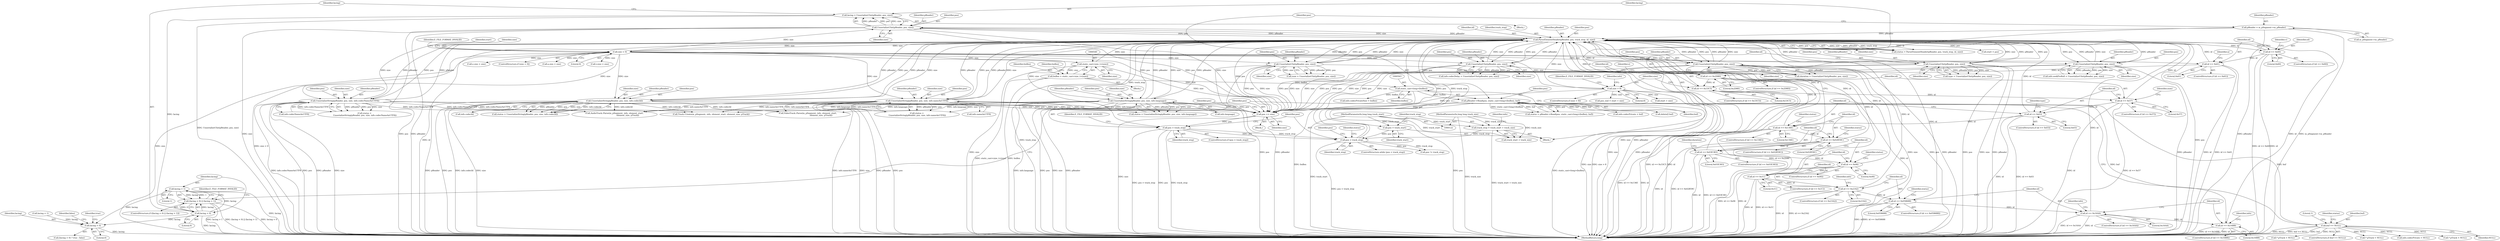 digraph "0_Android_cc274e2abe8b2a6698a5c47d8aa4bb45f1f9538d_57@API" {
"1000512" [label="(Call,lacing > 1)"];
"1000509" [label="(Call,lacing < 0)"];
"1000501" [label="(Call,lacing = UnserializeUInt(pReader, pos, size))"];
"1000503" [label="(Call,UnserializeUInt(pReader, pos, size))"];
"1000223" [label="(Call,ParseElementHeader(pReader, pos, track_stop, id, size))"];
"1000613" [label="(Call,UnserializeUInt(pReader, pos, size))"];
"1000236" [label="(Call,size < 0)"];
"1000458" [label="(Call,UnserializeUInt(pReader, pos, size))"];
"1000388" [label="(Call,UnserializeUInt(pReader, pos, size))"];
"1000627" [label="(Call,UnserializeUInt(pReader, pos, size))"];
"1000134" [label="(Call,pReader = m_pSegment->m_pReader)"];
"1000592" [label="(Call,UnserializeString(pReader, pos, size, info.codecNameAsUTF8))"];
"1000484" [label="(Call,UnserializeString(pReader, pos, size, info.codecId))"];
"1000418" [label="(Call,UnserializeString(pReader, pos, size, info.nameAsUTF8))"];
"1000438" [label="(Call,UnserializeString(pReader, pos, size, info.language))"];
"1000358" [label="(Call,UnserializeUInt(pReader, pos, size))"];
"1000214" [label="(Call,pos < track_stop)"];
"1000140" [label="(Call,pos = track_start)"];
"1000123" [label="(MethodParameterIn,long long track_start)"];
"1000635" [label="(Call,pos > track_stop)"];
"1000631" [label="(Call,pos += size)"];
"1000539" [label="(Call,static_cast<size_t>(size))"];
"1000299" [label="(Call,size > 8)"];
"1000560" [label="(Call,pReader->Read(pos, static_cast<long>(buflen), buf))"];
"1000562" [label="(Call,static_cast<long>(buflen))"];
"1000537" [label="(Call,buflen = static_cast<size_t>(size))"];
"1000551" [label="(Call,buf == NULL)"];
"1000144" [label="(Call,track_stop = track_start + track_size)"];
"1000124" [label="(MethodParameterIn,long long track_size)"];
"1000519" [label="(Call,id == 0x23A2)"];
"1000497" [label="(Call,id == 0x1C)"];
"1000477" [label="(Call,id == 0x06)"];
"1000451" [label="(Call,id == 0x03E383)"];
"1000431" [label="(Call,id == 0x02B59C)"];
"1000411" [label="(Call,id == 0x136E)"];
"1000381" [label="(Call,id == 0x03)"];
"1000351" [label="(Call,id == 0x57)"];
"1000294" [label="(Call,id == 0x33C5)"];
"1000278" [label="(Call,id == 0x2D80)"];
"1000262" [label="(Call,id == 0x61)"];
"1000246" [label="(Call,id == 0x60)"];
"1000585" [label="(Call,id == 0x058688)"];
"1000605" [label="(Call,id == 0x16AA)"];
"1000619" [label="(Call,id == 0x16BB)"];
"1000508" [label="(Call,(lacing < 0) || (lacing > 1))"];
"1000674" [label="(Call,lacing > 0)"];
"1000678" [label="(Identifier,false)"];
"1000135" [label="(Identifier,pReader)"];
"1000611" [label="(Identifier,info)"];
"1000263" [label="(Identifier,id)"];
"1000501" [label="(Call,lacing = UnserializeUInt(pReader, pos, size))"];
"1000357" [label="(Identifier,num)"];
"1000461" [label="(Identifier,size)"];
"1000422" [label="(Call,info.nameAsUTF8)"];
"1000478" [label="(Identifier,id)"];
"1000245" [label="(ControlStructure,if (id == 0x60))"];
"1000673" [label="(Call,(lacing > 0) ? true : false)"];
"1000604" [label="(ControlStructure,if (id == 0x16AA))"];
"1000538" [label="(Identifier,buflen)"];
"1000484" [label="(Call,UnserializeString(pReader, pos, size, info.codecId))"];
"1000482" [label="(Call,status = UnserializeString(pReader, pos, size, info.codecId))"];
"1000303" [label="(Identifier,E_FILE_FORMAT_INVALID)"];
"1000213" [label="(ControlStructure,while (pos < track_stop))"];
"1000639" [label="(Identifier,E_FILE_FORMAT_INVALID)"];
"1000498" [label="(Identifier,id)"];
"1000360" [label="(Identifier,pos)"];
"1000280" [label="(Literal,0x2D80)"];
"1000618" [label="(ControlStructure,if (id == 0x16BB))"];
"1000772" [label="(Call,* pTrack = NULL)"];
"1000584" [label="(ControlStructure,if (id == 0x058688))"];
"1000437" [label="(Identifier,status)"];
"1000605" [label="(Call,id == 0x16AA)"];
"1000514" [label="(Literal,1)"];
"1000625" [label="(Identifier,info)"];
"1000550" [label="(ControlStructure,if (buf == NULL))"];
"1000439" [label="(Identifier,pReader)"];
"1000134" [label="(Call,pReader = m_pSegment->m_pReader)"];
"1000391" [label="(Identifier,size)"];
"1000854" [label="(Call,* pTrack = NULL)"];
"1000504" [label="(Identifier,pReader)"];
"1000390" [label="(Identifier,pos)"];
"1000440" [label="(Identifier,pos)"];
"1000419" [label="(Identifier,pReader)"];
"1000410" [label="(ControlStructure,if (id == 0x136E))"];
"1000278" [label="(Call,id == 0x2D80)"];
"1000614" [label="(Identifier,pReader)"];
"1000677" [label="(Identifier,true)"];
"1000222" [label="(Identifier,status)"];
"1000537" [label="(Call,buflen = static_cast<size_t>(size))"];
"1000587" [label="(Literal,0x058688)"];
"1000487" [label="(Identifier,size)"];
"1000485" [label="(Identifier,pReader)"];
"1000860" [label="(Call,Track::Create(m_pSegment, info, element_start, element_size, pTrack))"];
"1000512" [label="(Call,lacing > 1)"];
"1000438" [label="(Call,UnserializeString(pReader, pos, size, info.language))"];
"1000508" [label="(Call,(lacing < 0) || (lacing > 1))"];
"1000356" [label="(Call,num = UnserializeUInt(pReader, pos, size))"];
"1000479" [label="(Literal,0x06)"];
"1000436" [label="(Call,status = UnserializeString(pReader, pos, size, info.language))"];
"1000380" [label="(ControlStructure,if (id == 0x03))"];
"1000591" [label="(Identifier,status)"];
"1000228" [label="(Identifier,size)"];
"1000594" [label="(Identifier,pos)"];
"1000306" [label="(Identifier,info)"];
"1000361" [label="(Identifier,size)"];
"1000123" [label="(MethodParameterIn,long long track_start)"];
"1000293" [label="(ControlStructure,if (id == 0x33C5))"];
"1000522" [label="(Block,)"];
"1000676" [label="(Literal,0)"];
"1000613" [label="(Call,UnserializeUInt(pReader, pos, size))"];
"1000674" [label="(Call,lacing > 0)"];
"1000497" [label="(Call,id == 0x1C)"];
"1000595" [label="(Identifier,size)"];
"1000300" [label="(Identifier,size)"];
"1000627" [label="(Call,UnserializeUInt(pReader, pos, size))"];
"1000518" [label="(ControlStructure,if (id == 0x23A2))"];
"1000382" [label="(Identifier,id)"];
"1000430" [label="(ControlStructure,if (id == 0x02B59C))"];
"1000559" [label="(Identifier,status)"];
"1000261" [label="(ControlStructure,if (id == 0x61))"];
"1000243" [label="(Identifier,start)"];
"1000142" [label="(Identifier,track_start)"];
"1000294" [label="(Call,id == 0x33C5)"];
"1000621" [label="(Literal,0x16BB)"];
"1000636" [label="(Identifier,pos)"];
"1000277" [label="(ControlStructure,if (id == 0x2D80))"];
"1000620" [label="(Identifier,id)"];
"1000635" [label="(Call,pos > track_stop)"];
"1000499" [label="(Literal,0x1C)"];
"1000236" [label="(Call,size < 0)"];
"1000541" [label="(Identifier,size)"];
"1000140" [label="(Call,pos = track_start)"];
"1000418" [label="(Call,UnserializeString(pReader, pos, size, info.nameAsUTF8))"];
"1000456" [label="(Call,duration = UnserializeUInt(pReader, pos, size))"];
"1000299" [label="(Call,size > 8)"];
"1000714" [label="(Call,VideoTrack::Parse(m_pSegment, info, element_start,\n                                          element_size, pTrack))"];
"1000569" [label="(Call,delete[] buf)"];
"1000412" [label="(Identifier,id)"];
"1000417" [label="(Identifier,status)"];
"1000510" [label="(Identifier,lacing)"];
"1000503" [label="(Call,UnserializeUInt(pReader, pos, size))"];
"1000432" [label="(Identifier,id)"];
"1000350" [label="(ControlStructure,if (id == 0x57))"];
"1000411" [label="(Call,id == 0x136E)"];
"1000381" [label="(Call,id == 0x03)"];
"1000359" [label="(Identifier,pReader)"];
"1000141" [label="(Identifier,pos)"];
"1000284" [label="(Identifier,e)"];
"1000287" [label="(Call,e.size = size)"];
"1000452" [label="(Identifier,id)"];
"1000526" [label="(Call,info.codecPrivate = NULL)"];
"1000488" [label="(Call,info.codecId)"];
"1000551" [label="(Call,buf == NULL)"];
"1000221" [label="(Call,status = ParseElementHeader(pReader, pos, track_stop, id, size))"];
"1000596" [label="(Call,info.codecNameAsUTF8)"];
"1000235" [label="(ControlStructure,if (size < 0))"];
"1000237" [label="(Identifier,size)"];
"1000421" [label="(Identifier,size)"];
"1000298" [label="(ControlStructure,if (size > 8))"];
"1000483" [label="(Identifier,status)"];
"1000387" [label="(Identifier,type)"];
"1000451" [label="(Call,id == 0x03E383)"];
"1000634" [label="(ControlStructure,if (pos > track_stop))"];
"1000240" [label="(Identifier,E_FILE_FORMAT_INVALID)"];
"1000630" [label="(Identifier,size)"];
"1000217" [label="(Block,)"];
"1000224" [label="(Identifier,pReader)"];
"1000268" [label="(Identifier,a)"];
"1000507" [label="(ControlStructure,if ((lacing < 0) || (lacing > 1)))"];
"1000520" [label="(Identifier,id)"];
"1000457" [label="(Identifier,duration)"];
"1000128" [label="(Block,)"];
"1000295" [label="(Identifier,id)"];
"1000352" [label="(Identifier,id)"];
"1000615" [label="(Identifier,pos)"];
"1000225" [label="(Identifier,pos)"];
"1000215" [label="(Identifier,pos)"];
"1000413" [label="(Literal,0x136E)"];
"1000609" [label="(Call,info.codecDelay = UnserializeUInt(pReader, pos, size))"];
"1000606" [label="(Identifier,id)"];
"1000619" [label="(Call,id == 0x16BB)"];
"1000708" [label="(Call,* pTrack = NULL)"];
"1000279" [label="(Identifier,id)"];
"1000496" [label="(ControlStructure,if (id == 0x1C))"];
"1000641" [label="(Call,pos != track_stop)"];
"1000628" [label="(Identifier,pReader)"];
"1000642" [label="(Identifier,pos)"];
"1000565" [label="(Identifier,buf)"];
"1000558" [label="(Call,status = pReader->Read(pos, static_cast<long>(buflen), buf))"];
"1000136" [label="(Call,m_pSegment->m_pReader)"];
"1000247" [label="(Identifier,id)"];
"1000296" [label="(Literal,0x33C5)"];
"1000450" [label="(ControlStructure,if (id == 0x03E383))"];
"1000458" [label="(Call,UnserializeUInt(pReader, pos, size))"];
"1000358" [label="(Call,UnserializeUInt(pReader, pos, size))"];
"1000553" [label="(Identifier,NULL)"];
"1000314" [label="(Call,pos_end = start + size)"];
"1000264" [label="(Literal,0x61)"];
"1000585" [label="(Call,id == 0x058688)"];
"1000564" [label="(Identifier,buflen)"];
"1000519" [label="(Call,id == 0x23A2)"];
"1000477" [label="(Call,id == 0x06)"];
"1000778" [label="(Call,AudioTrack::Parse(m_pSegment, info, element_start,\n                                          element_size, pTrack))"];
"1000633" [label="(Identifier,size)"];
"1000560" [label="(Call,pReader->Read(pos, static_cast<long>(buflen), buf))"];
"1000453" [label="(Literal,0x03E383)"];
"1000223" [label="(Call,ParseElementHeader(pReader, pos, track_stop, id, size))"];
"1000431" [label="(Call,id == 0x02B59C)"];
"1000586" [label="(Identifier,id)"];
"1000513" [label="(Identifier,lacing)"];
"1000509" [label="(Call,lacing < 0)"];
"1000144" [label="(Call,track_stop = track_start + track_size)"];
"1000351" [label="(Call,id == 0x57)"];
"1000460" [label="(Identifier,pos)"];
"1000578" [label="(Call,info.codecPrivateSize = buflen)"];
"1000524" [label="(Identifier,info)"];
"1000388" [label="(Call,UnserializeUInt(pReader, pos, size))"];
"1000592" [label="(Call,UnserializeString(pReader, pos, size, info.codecNameAsUTF8))"];
"1000124" [label="(MethodParameterIn,long long track_size)"];
"1000476" [label="(ControlStructure,if (id == 0x06))"];
"1000248" [label="(Literal,0x60)"];
"1000877" [label="(MethodReturn,long)"];
"1000246" [label="(Call,id == 0x60)"];
"1000486" [label="(Identifier,pos)"];
"1000543" [label="(Identifier,buflen)"];
"1000459" [label="(Identifier,pReader)"];
"1000539" [label="(Call,static_cast<size_t>(size))"];
"1000146" [label="(Call,track_start + track_size)"];
"1000623" [label="(Call,info.seekPreRoll = UnserializeUInt(pReader, pos, size))"];
"1000607" [label="(Literal,0x16AA)"];
"1000386" [label="(Call,type = UnserializeUInt(pReader, pos, size))"];
"1000590" [label="(Call,status =\n UnserializeString(pReader, pos, size, info.codecNameAsUTF8))"];
"1000433" [label="(Literal,0x02B59C)"];
"1000562" [label="(Call,static_cast<long>(buflen))"];
"1000271" [label="(Call,a.size = size)"];
"1000416" [label="(Call,status =\n UnserializeString(pReader, pos, size, info.nameAsUTF8))"];
"1000552" [label="(Identifier,buf)"];
"1000500" [label="(Block,)"];
"1000214" [label="(Call,pos < track_stop)"];
"1000616" [label="(Identifier,size)"];
"1000506" [label="(Identifier,size)"];
"1000216" [label="(Identifier,track_stop)"];
"1000675" [label="(Identifier,lacing)"];
"1000516" [label="(Identifier,E_FILE_FORMAT_INVALID)"];
"1000242" [label="(Call,start = pos)"];
"1000556" [label="(Literal,1)"];
"1000383" [label="(Literal,0x03)"];
"1000511" [label="(Literal,0)"];
"1000502" [label="(Identifier,lacing)"];
"1000262" [label="(Call,id == 0x61)"];
"1000210" [label="(Call,lacing = 1)"];
"1000389" [label="(Identifier,pReader)"];
"1000593" [label="(Identifier,pReader)"];
"1000632" [label="(Identifier,pos)"];
"1000631" [label="(Call,pos += size)"];
"1000301" [label="(Literal,8)"];
"1000238" [label="(Literal,0)"];
"1000637" [label="(Identifier,track_stop)"];
"1000227" [label="(Identifier,id)"];
"1000573" [label="(Call,info.codecPrivate = buf)"];
"1000442" [label="(Call,info.language)"];
"1000145" [label="(Identifier,track_stop)"];
"1000316" [label="(Call,start + size)"];
"1000561" [label="(Identifier,pos)"];
"1000505" [label="(Identifier,pos)"];
"1000152" [label="(Identifier,info)"];
"1000252" [label="(Identifier,v)"];
"1000353" [label="(Literal,0x57)"];
"1000521" [label="(Literal,0x23A2)"];
"1000226" [label="(Identifier,track_stop)"];
"1000629" [label="(Identifier,pos)"];
"1000420" [label="(Identifier,pos)"];
"1000441" [label="(Identifier,size)"];
"1000255" [label="(Call,v.size = size)"];
"1000512" -> "1000508"  [label="AST: "];
"1000512" -> "1000514"  [label="CFG: "];
"1000513" -> "1000512"  [label="AST: "];
"1000514" -> "1000512"  [label="AST: "];
"1000508" -> "1000512"  [label="CFG: "];
"1000512" -> "1000877"  [label="DDG: lacing"];
"1000512" -> "1000508"  [label="DDG: lacing"];
"1000512" -> "1000508"  [label="DDG: 1"];
"1000509" -> "1000512"  [label="DDG: lacing"];
"1000512" -> "1000674"  [label="DDG: lacing"];
"1000509" -> "1000508"  [label="AST: "];
"1000509" -> "1000511"  [label="CFG: "];
"1000510" -> "1000509"  [label="AST: "];
"1000511" -> "1000509"  [label="AST: "];
"1000513" -> "1000509"  [label="CFG: "];
"1000508" -> "1000509"  [label="CFG: "];
"1000509" -> "1000877"  [label="DDG: lacing"];
"1000509" -> "1000508"  [label="DDG: lacing"];
"1000509" -> "1000508"  [label="DDG: 0"];
"1000501" -> "1000509"  [label="DDG: lacing"];
"1000509" -> "1000674"  [label="DDG: lacing"];
"1000501" -> "1000500"  [label="AST: "];
"1000501" -> "1000503"  [label="CFG: "];
"1000502" -> "1000501"  [label="AST: "];
"1000503" -> "1000501"  [label="AST: "];
"1000510" -> "1000501"  [label="CFG: "];
"1000501" -> "1000877"  [label="DDG: UnserializeUInt(pReader, pos, size)"];
"1000503" -> "1000501"  [label="DDG: pReader"];
"1000503" -> "1000501"  [label="DDG: pos"];
"1000503" -> "1000501"  [label="DDG: size"];
"1000503" -> "1000506"  [label="CFG: "];
"1000504" -> "1000503"  [label="AST: "];
"1000505" -> "1000503"  [label="AST: "];
"1000506" -> "1000503"  [label="AST: "];
"1000503" -> "1000877"  [label="DDG: size"];
"1000503" -> "1000877"  [label="DDG: pos"];
"1000503" -> "1000877"  [label="DDG: pReader"];
"1000503" -> "1000223"  [label="DDG: pReader"];
"1000503" -> "1000223"  [label="DDG: size"];
"1000223" -> "1000503"  [label="DDG: pReader"];
"1000223" -> "1000503"  [label="DDG: pos"];
"1000236" -> "1000503"  [label="DDG: size"];
"1000503" -> "1000631"  [label="DDG: size"];
"1000503" -> "1000631"  [label="DDG: pos"];
"1000223" -> "1000221"  [label="AST: "];
"1000223" -> "1000228"  [label="CFG: "];
"1000224" -> "1000223"  [label="AST: "];
"1000225" -> "1000223"  [label="AST: "];
"1000226" -> "1000223"  [label="AST: "];
"1000227" -> "1000223"  [label="AST: "];
"1000228" -> "1000223"  [label="AST: "];
"1000221" -> "1000223"  [label="CFG: "];
"1000223" -> "1000877"  [label="DDG: pos"];
"1000223" -> "1000877"  [label="DDG: id"];
"1000223" -> "1000877"  [label="DDG: track_stop"];
"1000223" -> "1000877"  [label="DDG: size"];
"1000223" -> "1000877"  [label="DDG: pReader"];
"1000223" -> "1000221"  [label="DDG: size"];
"1000223" -> "1000221"  [label="DDG: pReader"];
"1000223" -> "1000221"  [label="DDG: track_stop"];
"1000223" -> "1000221"  [label="DDG: id"];
"1000223" -> "1000221"  [label="DDG: pos"];
"1000613" -> "1000223"  [label="DDG: pReader"];
"1000613" -> "1000223"  [label="DDG: size"];
"1000458" -> "1000223"  [label="DDG: pReader"];
"1000458" -> "1000223"  [label="DDG: size"];
"1000388" -> "1000223"  [label="DDG: pReader"];
"1000388" -> "1000223"  [label="DDG: size"];
"1000627" -> "1000223"  [label="DDG: pReader"];
"1000627" -> "1000223"  [label="DDG: size"];
"1000134" -> "1000223"  [label="DDG: pReader"];
"1000592" -> "1000223"  [label="DDG: pReader"];
"1000592" -> "1000223"  [label="DDG: size"];
"1000484" -> "1000223"  [label="DDG: pReader"];
"1000484" -> "1000223"  [label="DDG: size"];
"1000418" -> "1000223"  [label="DDG: pReader"];
"1000418" -> "1000223"  [label="DDG: size"];
"1000438" -> "1000223"  [label="DDG: pReader"];
"1000438" -> "1000223"  [label="DDG: size"];
"1000358" -> "1000223"  [label="DDG: pReader"];
"1000358" -> "1000223"  [label="DDG: size"];
"1000214" -> "1000223"  [label="DDG: pos"];
"1000214" -> "1000223"  [label="DDG: track_stop"];
"1000519" -> "1000223"  [label="DDG: id"];
"1000497" -> "1000223"  [label="DDG: id"];
"1000411" -> "1000223"  [label="DDG: id"];
"1000585" -> "1000223"  [label="DDG: id"];
"1000431" -> "1000223"  [label="DDG: id"];
"1000294" -> "1000223"  [label="DDG: id"];
"1000381" -> "1000223"  [label="DDG: id"];
"1000351" -> "1000223"  [label="DDG: id"];
"1000605" -> "1000223"  [label="DDG: id"];
"1000477" -> "1000223"  [label="DDG: id"];
"1000278" -> "1000223"  [label="DDG: id"];
"1000262" -> "1000223"  [label="DDG: id"];
"1000451" -> "1000223"  [label="DDG: id"];
"1000246" -> "1000223"  [label="DDG: id"];
"1000619" -> "1000223"  [label="DDG: id"];
"1000236" -> "1000223"  [label="DDG: size"];
"1000539" -> "1000223"  [label="DDG: size"];
"1000299" -> "1000223"  [label="DDG: size"];
"1000223" -> "1000236"  [label="DDG: size"];
"1000223" -> "1000242"  [label="DDG: pos"];
"1000223" -> "1000246"  [label="DDG: id"];
"1000223" -> "1000358"  [label="DDG: pReader"];
"1000223" -> "1000358"  [label="DDG: pos"];
"1000223" -> "1000388"  [label="DDG: pReader"];
"1000223" -> "1000388"  [label="DDG: pos"];
"1000223" -> "1000418"  [label="DDG: pReader"];
"1000223" -> "1000418"  [label="DDG: pos"];
"1000223" -> "1000438"  [label="DDG: pReader"];
"1000223" -> "1000438"  [label="DDG: pos"];
"1000223" -> "1000458"  [label="DDG: pReader"];
"1000223" -> "1000458"  [label="DDG: pos"];
"1000223" -> "1000484"  [label="DDG: pReader"];
"1000223" -> "1000484"  [label="DDG: pos"];
"1000223" -> "1000560"  [label="DDG: pos"];
"1000223" -> "1000592"  [label="DDG: pReader"];
"1000223" -> "1000592"  [label="DDG: pos"];
"1000223" -> "1000613"  [label="DDG: pReader"];
"1000223" -> "1000613"  [label="DDG: pos"];
"1000223" -> "1000627"  [label="DDG: pReader"];
"1000223" -> "1000627"  [label="DDG: pos"];
"1000223" -> "1000631"  [label="DDG: pos"];
"1000223" -> "1000635"  [label="DDG: track_stop"];
"1000613" -> "1000609"  [label="AST: "];
"1000613" -> "1000616"  [label="CFG: "];
"1000614" -> "1000613"  [label="AST: "];
"1000615" -> "1000613"  [label="AST: "];
"1000616" -> "1000613"  [label="AST: "];
"1000609" -> "1000613"  [label="CFG: "];
"1000613" -> "1000877"  [label="DDG: pReader"];
"1000613" -> "1000609"  [label="DDG: pReader"];
"1000613" -> "1000609"  [label="DDG: pos"];
"1000613" -> "1000609"  [label="DDG: size"];
"1000236" -> "1000613"  [label="DDG: size"];
"1000613" -> "1000631"  [label="DDG: size"];
"1000613" -> "1000631"  [label="DDG: pos"];
"1000236" -> "1000235"  [label="AST: "];
"1000236" -> "1000238"  [label="CFG: "];
"1000237" -> "1000236"  [label="AST: "];
"1000238" -> "1000236"  [label="AST: "];
"1000240" -> "1000236"  [label="CFG: "];
"1000243" -> "1000236"  [label="CFG: "];
"1000236" -> "1000877"  [label="DDG: size"];
"1000236" -> "1000877"  [label="DDG: size < 0"];
"1000236" -> "1000255"  [label="DDG: size"];
"1000236" -> "1000271"  [label="DDG: size"];
"1000236" -> "1000287"  [label="DDG: size"];
"1000236" -> "1000299"  [label="DDG: size"];
"1000236" -> "1000358"  [label="DDG: size"];
"1000236" -> "1000388"  [label="DDG: size"];
"1000236" -> "1000418"  [label="DDG: size"];
"1000236" -> "1000438"  [label="DDG: size"];
"1000236" -> "1000458"  [label="DDG: size"];
"1000236" -> "1000484"  [label="DDG: size"];
"1000236" -> "1000539"  [label="DDG: size"];
"1000236" -> "1000592"  [label="DDG: size"];
"1000236" -> "1000627"  [label="DDG: size"];
"1000236" -> "1000631"  [label="DDG: size"];
"1000458" -> "1000456"  [label="AST: "];
"1000458" -> "1000461"  [label="CFG: "];
"1000459" -> "1000458"  [label="AST: "];
"1000460" -> "1000458"  [label="AST: "];
"1000461" -> "1000458"  [label="AST: "];
"1000456" -> "1000458"  [label="CFG: "];
"1000458" -> "1000877"  [label="DDG: size"];
"1000458" -> "1000877"  [label="DDG: pos"];
"1000458" -> "1000877"  [label="DDG: pReader"];
"1000458" -> "1000456"  [label="DDG: pReader"];
"1000458" -> "1000456"  [label="DDG: pos"];
"1000458" -> "1000456"  [label="DDG: size"];
"1000458" -> "1000631"  [label="DDG: size"];
"1000458" -> "1000631"  [label="DDG: pos"];
"1000388" -> "1000386"  [label="AST: "];
"1000388" -> "1000391"  [label="CFG: "];
"1000389" -> "1000388"  [label="AST: "];
"1000390" -> "1000388"  [label="AST: "];
"1000391" -> "1000388"  [label="AST: "];
"1000386" -> "1000388"  [label="CFG: "];
"1000388" -> "1000877"  [label="DDG: pReader"];
"1000388" -> "1000877"  [label="DDG: pos"];
"1000388" -> "1000877"  [label="DDG: size"];
"1000388" -> "1000386"  [label="DDG: pReader"];
"1000388" -> "1000386"  [label="DDG: pos"];
"1000388" -> "1000386"  [label="DDG: size"];
"1000388" -> "1000631"  [label="DDG: size"];
"1000388" -> "1000631"  [label="DDG: pos"];
"1000627" -> "1000623"  [label="AST: "];
"1000627" -> "1000630"  [label="CFG: "];
"1000628" -> "1000627"  [label="AST: "];
"1000629" -> "1000627"  [label="AST: "];
"1000630" -> "1000627"  [label="AST: "];
"1000623" -> "1000627"  [label="CFG: "];
"1000627" -> "1000877"  [label="DDG: pReader"];
"1000627" -> "1000623"  [label="DDG: pReader"];
"1000627" -> "1000623"  [label="DDG: pos"];
"1000627" -> "1000623"  [label="DDG: size"];
"1000627" -> "1000631"  [label="DDG: size"];
"1000627" -> "1000631"  [label="DDG: pos"];
"1000134" -> "1000128"  [label="AST: "];
"1000134" -> "1000136"  [label="CFG: "];
"1000135" -> "1000134"  [label="AST: "];
"1000136" -> "1000134"  [label="AST: "];
"1000141" -> "1000134"  [label="CFG: "];
"1000134" -> "1000877"  [label="DDG: pReader"];
"1000134" -> "1000877"  [label="DDG: m_pSegment->m_pReader"];
"1000592" -> "1000590"  [label="AST: "];
"1000592" -> "1000596"  [label="CFG: "];
"1000593" -> "1000592"  [label="AST: "];
"1000594" -> "1000592"  [label="AST: "];
"1000595" -> "1000592"  [label="AST: "];
"1000596" -> "1000592"  [label="AST: "];
"1000590" -> "1000592"  [label="CFG: "];
"1000592" -> "1000877"  [label="DDG: size"];
"1000592" -> "1000877"  [label="DDG: info.codecNameAsUTF8"];
"1000592" -> "1000877"  [label="DDG: pos"];
"1000592" -> "1000877"  [label="DDG: pReader"];
"1000592" -> "1000590"  [label="DDG: pReader"];
"1000592" -> "1000590"  [label="DDG: pos"];
"1000592" -> "1000590"  [label="DDG: size"];
"1000592" -> "1000590"  [label="DDG: info.codecNameAsUTF8"];
"1000592" -> "1000631"  [label="DDG: size"];
"1000592" -> "1000631"  [label="DDG: pos"];
"1000592" -> "1000714"  [label="DDG: info.codecNameAsUTF8"];
"1000592" -> "1000778"  [label="DDG: info.codecNameAsUTF8"];
"1000592" -> "1000860"  [label="DDG: info.codecNameAsUTF8"];
"1000484" -> "1000482"  [label="AST: "];
"1000484" -> "1000488"  [label="CFG: "];
"1000485" -> "1000484"  [label="AST: "];
"1000486" -> "1000484"  [label="AST: "];
"1000487" -> "1000484"  [label="AST: "];
"1000488" -> "1000484"  [label="AST: "];
"1000482" -> "1000484"  [label="CFG: "];
"1000484" -> "1000877"  [label="DDG: pos"];
"1000484" -> "1000877"  [label="DDG: info.codecId"];
"1000484" -> "1000877"  [label="DDG: size"];
"1000484" -> "1000877"  [label="DDG: pReader"];
"1000484" -> "1000482"  [label="DDG: pReader"];
"1000484" -> "1000482"  [label="DDG: pos"];
"1000484" -> "1000482"  [label="DDG: size"];
"1000484" -> "1000482"  [label="DDG: info.codecId"];
"1000484" -> "1000631"  [label="DDG: size"];
"1000484" -> "1000631"  [label="DDG: pos"];
"1000484" -> "1000714"  [label="DDG: info.codecId"];
"1000484" -> "1000778"  [label="DDG: info.codecId"];
"1000484" -> "1000860"  [label="DDG: info.codecId"];
"1000418" -> "1000416"  [label="AST: "];
"1000418" -> "1000422"  [label="CFG: "];
"1000419" -> "1000418"  [label="AST: "];
"1000420" -> "1000418"  [label="AST: "];
"1000421" -> "1000418"  [label="AST: "];
"1000422" -> "1000418"  [label="AST: "];
"1000416" -> "1000418"  [label="CFG: "];
"1000418" -> "1000877"  [label="DDG: pos"];
"1000418" -> "1000877"  [label="DDG: info.nameAsUTF8"];
"1000418" -> "1000877"  [label="DDG: size"];
"1000418" -> "1000877"  [label="DDG: pReader"];
"1000418" -> "1000416"  [label="DDG: pReader"];
"1000418" -> "1000416"  [label="DDG: pos"];
"1000418" -> "1000416"  [label="DDG: size"];
"1000418" -> "1000416"  [label="DDG: info.nameAsUTF8"];
"1000418" -> "1000631"  [label="DDG: size"];
"1000418" -> "1000631"  [label="DDG: pos"];
"1000418" -> "1000714"  [label="DDG: info.nameAsUTF8"];
"1000418" -> "1000778"  [label="DDG: info.nameAsUTF8"];
"1000418" -> "1000860"  [label="DDG: info.nameAsUTF8"];
"1000438" -> "1000436"  [label="AST: "];
"1000438" -> "1000442"  [label="CFG: "];
"1000439" -> "1000438"  [label="AST: "];
"1000440" -> "1000438"  [label="AST: "];
"1000441" -> "1000438"  [label="AST: "];
"1000442" -> "1000438"  [label="AST: "];
"1000436" -> "1000438"  [label="CFG: "];
"1000438" -> "1000877"  [label="DDG: info.language"];
"1000438" -> "1000877"  [label="DDG: pos"];
"1000438" -> "1000877"  [label="DDG: size"];
"1000438" -> "1000877"  [label="DDG: pReader"];
"1000438" -> "1000436"  [label="DDG: pReader"];
"1000438" -> "1000436"  [label="DDG: pos"];
"1000438" -> "1000436"  [label="DDG: size"];
"1000438" -> "1000436"  [label="DDG: info.language"];
"1000438" -> "1000631"  [label="DDG: size"];
"1000438" -> "1000631"  [label="DDG: pos"];
"1000438" -> "1000714"  [label="DDG: info.language"];
"1000438" -> "1000778"  [label="DDG: info.language"];
"1000438" -> "1000860"  [label="DDG: info.language"];
"1000358" -> "1000356"  [label="AST: "];
"1000358" -> "1000361"  [label="CFG: "];
"1000359" -> "1000358"  [label="AST: "];
"1000360" -> "1000358"  [label="AST: "];
"1000361" -> "1000358"  [label="AST: "];
"1000356" -> "1000358"  [label="CFG: "];
"1000358" -> "1000877"  [label="DDG: size"];
"1000358" -> "1000877"  [label="DDG: pos"];
"1000358" -> "1000877"  [label="DDG: pReader"];
"1000358" -> "1000356"  [label="DDG: pReader"];
"1000358" -> "1000356"  [label="DDG: pos"];
"1000358" -> "1000356"  [label="DDG: size"];
"1000358" -> "1000631"  [label="DDG: size"];
"1000358" -> "1000631"  [label="DDG: pos"];
"1000214" -> "1000213"  [label="AST: "];
"1000214" -> "1000216"  [label="CFG: "];
"1000215" -> "1000214"  [label="AST: "];
"1000216" -> "1000214"  [label="AST: "];
"1000222" -> "1000214"  [label="CFG: "];
"1000642" -> "1000214"  [label="CFG: "];
"1000214" -> "1000877"  [label="DDG: pos < track_stop"];
"1000140" -> "1000214"  [label="DDG: pos"];
"1000635" -> "1000214"  [label="DDG: pos"];
"1000635" -> "1000214"  [label="DDG: track_stop"];
"1000144" -> "1000214"  [label="DDG: track_stop"];
"1000214" -> "1000641"  [label="DDG: pos"];
"1000214" -> "1000641"  [label="DDG: track_stop"];
"1000140" -> "1000128"  [label="AST: "];
"1000140" -> "1000142"  [label="CFG: "];
"1000141" -> "1000140"  [label="AST: "];
"1000142" -> "1000140"  [label="AST: "];
"1000145" -> "1000140"  [label="CFG: "];
"1000123" -> "1000140"  [label="DDG: track_start"];
"1000123" -> "1000122"  [label="AST: "];
"1000123" -> "1000877"  [label="DDG: track_start"];
"1000123" -> "1000144"  [label="DDG: track_start"];
"1000123" -> "1000146"  [label="DDG: track_start"];
"1000635" -> "1000634"  [label="AST: "];
"1000635" -> "1000637"  [label="CFG: "];
"1000636" -> "1000635"  [label="AST: "];
"1000637" -> "1000635"  [label="AST: "];
"1000215" -> "1000635"  [label="CFG: "];
"1000639" -> "1000635"  [label="CFG: "];
"1000635" -> "1000877"  [label="DDG: track_stop"];
"1000635" -> "1000877"  [label="DDG: pos > track_stop"];
"1000635" -> "1000877"  [label="DDG: pos"];
"1000631" -> "1000635"  [label="DDG: pos"];
"1000631" -> "1000217"  [label="AST: "];
"1000631" -> "1000633"  [label="CFG: "];
"1000632" -> "1000631"  [label="AST: "];
"1000633" -> "1000631"  [label="AST: "];
"1000636" -> "1000631"  [label="CFG: "];
"1000631" -> "1000877"  [label="DDG: size"];
"1000539" -> "1000631"  [label="DDG: size"];
"1000299" -> "1000631"  [label="DDG: size"];
"1000560" -> "1000631"  [label="DDG: pos"];
"1000539" -> "1000537"  [label="AST: "];
"1000539" -> "1000541"  [label="CFG: "];
"1000540" -> "1000539"  [label="AST: "];
"1000541" -> "1000539"  [label="AST: "];
"1000537" -> "1000539"  [label="CFG: "];
"1000539" -> "1000877"  [label="DDG: size"];
"1000539" -> "1000537"  [label="DDG: size"];
"1000299" -> "1000298"  [label="AST: "];
"1000299" -> "1000301"  [label="CFG: "];
"1000300" -> "1000299"  [label="AST: "];
"1000301" -> "1000299"  [label="AST: "];
"1000303" -> "1000299"  [label="CFG: "];
"1000306" -> "1000299"  [label="CFG: "];
"1000299" -> "1000877"  [label="DDG: size > 8"];
"1000299" -> "1000877"  [label="DDG: size"];
"1000299" -> "1000314"  [label="DDG: size"];
"1000299" -> "1000316"  [label="DDG: size"];
"1000560" -> "1000558"  [label="AST: "];
"1000560" -> "1000565"  [label="CFG: "];
"1000561" -> "1000560"  [label="AST: "];
"1000562" -> "1000560"  [label="AST: "];
"1000565" -> "1000560"  [label="AST: "];
"1000558" -> "1000560"  [label="CFG: "];
"1000560" -> "1000877"  [label="DDG: static_cast<long>(buflen)"];
"1000560" -> "1000877"  [label="DDG: pos"];
"1000560" -> "1000551"  [label="DDG: buf"];
"1000560" -> "1000558"  [label="DDG: pos"];
"1000560" -> "1000558"  [label="DDG: static_cast<long>(buflen)"];
"1000560" -> "1000558"  [label="DDG: buf"];
"1000562" -> "1000560"  [label="DDG: buflen"];
"1000551" -> "1000560"  [label="DDG: buf"];
"1000560" -> "1000569"  [label="DDG: buf"];
"1000560" -> "1000573"  [label="DDG: buf"];
"1000562" -> "1000564"  [label="CFG: "];
"1000563" -> "1000562"  [label="AST: "];
"1000564" -> "1000562"  [label="AST: "];
"1000565" -> "1000562"  [label="CFG: "];
"1000562" -> "1000877"  [label="DDG: buflen"];
"1000537" -> "1000562"  [label="DDG: buflen"];
"1000562" -> "1000578"  [label="DDG: buflen"];
"1000537" -> "1000522"  [label="AST: "];
"1000538" -> "1000537"  [label="AST: "];
"1000543" -> "1000537"  [label="CFG: "];
"1000537" -> "1000877"  [label="DDG: static_cast<size_t>(size)"];
"1000537" -> "1000877"  [label="DDG: buflen"];
"1000551" -> "1000550"  [label="AST: "];
"1000551" -> "1000553"  [label="CFG: "];
"1000552" -> "1000551"  [label="AST: "];
"1000553" -> "1000551"  [label="AST: "];
"1000556" -> "1000551"  [label="CFG: "];
"1000559" -> "1000551"  [label="CFG: "];
"1000551" -> "1000877"  [label="DDG: NULL"];
"1000551" -> "1000877"  [label="DDG: buf == NULL"];
"1000551" -> "1000877"  [label="DDG: buf"];
"1000551" -> "1000526"  [label="DDG: NULL"];
"1000551" -> "1000708"  [label="DDG: NULL"];
"1000551" -> "1000772"  [label="DDG: NULL"];
"1000551" -> "1000854"  [label="DDG: NULL"];
"1000144" -> "1000128"  [label="AST: "];
"1000144" -> "1000146"  [label="CFG: "];
"1000145" -> "1000144"  [label="AST: "];
"1000146" -> "1000144"  [label="AST: "];
"1000152" -> "1000144"  [label="CFG: "];
"1000144" -> "1000877"  [label="DDG: track_start + track_size"];
"1000124" -> "1000144"  [label="DDG: track_size"];
"1000124" -> "1000122"  [label="AST: "];
"1000124" -> "1000877"  [label="DDG: track_size"];
"1000124" -> "1000146"  [label="DDG: track_size"];
"1000519" -> "1000518"  [label="AST: "];
"1000519" -> "1000521"  [label="CFG: "];
"1000520" -> "1000519"  [label="AST: "];
"1000521" -> "1000519"  [label="AST: "];
"1000524" -> "1000519"  [label="CFG: "];
"1000586" -> "1000519"  [label="CFG: "];
"1000519" -> "1000877"  [label="DDG: id"];
"1000519" -> "1000877"  [label="DDG: id == 0x23A2"];
"1000497" -> "1000519"  [label="DDG: id"];
"1000519" -> "1000585"  [label="DDG: id"];
"1000497" -> "1000496"  [label="AST: "];
"1000497" -> "1000499"  [label="CFG: "];
"1000498" -> "1000497"  [label="AST: "];
"1000499" -> "1000497"  [label="AST: "];
"1000502" -> "1000497"  [label="CFG: "];
"1000520" -> "1000497"  [label="CFG: "];
"1000497" -> "1000877"  [label="DDG: id"];
"1000497" -> "1000877"  [label="DDG: id == 0x1C"];
"1000477" -> "1000497"  [label="DDG: id"];
"1000477" -> "1000476"  [label="AST: "];
"1000477" -> "1000479"  [label="CFG: "];
"1000478" -> "1000477"  [label="AST: "];
"1000479" -> "1000477"  [label="AST: "];
"1000483" -> "1000477"  [label="CFG: "];
"1000498" -> "1000477"  [label="CFG: "];
"1000477" -> "1000877"  [label="DDG: id == 0x06"];
"1000477" -> "1000877"  [label="DDG: id"];
"1000451" -> "1000477"  [label="DDG: id"];
"1000451" -> "1000450"  [label="AST: "];
"1000451" -> "1000453"  [label="CFG: "];
"1000452" -> "1000451"  [label="AST: "];
"1000453" -> "1000451"  [label="AST: "];
"1000457" -> "1000451"  [label="CFG: "];
"1000478" -> "1000451"  [label="CFG: "];
"1000451" -> "1000877"  [label="DDG: id"];
"1000451" -> "1000877"  [label="DDG: id == 0x03E383"];
"1000431" -> "1000451"  [label="DDG: id"];
"1000431" -> "1000430"  [label="AST: "];
"1000431" -> "1000433"  [label="CFG: "];
"1000432" -> "1000431"  [label="AST: "];
"1000433" -> "1000431"  [label="AST: "];
"1000437" -> "1000431"  [label="CFG: "];
"1000452" -> "1000431"  [label="CFG: "];
"1000431" -> "1000877"  [label="DDG: id"];
"1000431" -> "1000877"  [label="DDG: id == 0x02B59C"];
"1000411" -> "1000431"  [label="DDG: id"];
"1000411" -> "1000410"  [label="AST: "];
"1000411" -> "1000413"  [label="CFG: "];
"1000412" -> "1000411"  [label="AST: "];
"1000413" -> "1000411"  [label="AST: "];
"1000417" -> "1000411"  [label="CFG: "];
"1000432" -> "1000411"  [label="CFG: "];
"1000411" -> "1000877"  [label="DDG: id == 0x136E"];
"1000411" -> "1000877"  [label="DDG: id"];
"1000381" -> "1000411"  [label="DDG: id"];
"1000381" -> "1000380"  [label="AST: "];
"1000381" -> "1000383"  [label="CFG: "];
"1000382" -> "1000381"  [label="AST: "];
"1000383" -> "1000381"  [label="AST: "];
"1000387" -> "1000381"  [label="CFG: "];
"1000412" -> "1000381"  [label="CFG: "];
"1000381" -> "1000877"  [label="DDG: id"];
"1000381" -> "1000877"  [label="DDG: id == 0x03"];
"1000351" -> "1000381"  [label="DDG: id"];
"1000351" -> "1000350"  [label="AST: "];
"1000351" -> "1000353"  [label="CFG: "];
"1000352" -> "1000351"  [label="AST: "];
"1000353" -> "1000351"  [label="AST: "];
"1000357" -> "1000351"  [label="CFG: "];
"1000382" -> "1000351"  [label="CFG: "];
"1000351" -> "1000877"  [label="DDG: id == 0x57"];
"1000351" -> "1000877"  [label="DDG: id"];
"1000294" -> "1000351"  [label="DDG: id"];
"1000294" -> "1000293"  [label="AST: "];
"1000294" -> "1000296"  [label="CFG: "];
"1000295" -> "1000294"  [label="AST: "];
"1000296" -> "1000294"  [label="AST: "];
"1000300" -> "1000294"  [label="CFG: "];
"1000352" -> "1000294"  [label="CFG: "];
"1000294" -> "1000877"  [label="DDG: id == 0x33C5"];
"1000294" -> "1000877"  [label="DDG: id"];
"1000278" -> "1000294"  [label="DDG: id"];
"1000278" -> "1000277"  [label="AST: "];
"1000278" -> "1000280"  [label="CFG: "];
"1000279" -> "1000278"  [label="AST: "];
"1000280" -> "1000278"  [label="AST: "];
"1000284" -> "1000278"  [label="CFG: "];
"1000295" -> "1000278"  [label="CFG: "];
"1000278" -> "1000877"  [label="DDG: id == 0x2D80"];
"1000278" -> "1000877"  [label="DDG: id"];
"1000262" -> "1000278"  [label="DDG: id"];
"1000262" -> "1000261"  [label="AST: "];
"1000262" -> "1000264"  [label="CFG: "];
"1000263" -> "1000262"  [label="AST: "];
"1000264" -> "1000262"  [label="AST: "];
"1000268" -> "1000262"  [label="CFG: "];
"1000279" -> "1000262"  [label="CFG: "];
"1000262" -> "1000877"  [label="DDG: id"];
"1000262" -> "1000877"  [label="DDG: id == 0x61"];
"1000246" -> "1000262"  [label="DDG: id"];
"1000246" -> "1000245"  [label="AST: "];
"1000246" -> "1000248"  [label="CFG: "];
"1000247" -> "1000246"  [label="AST: "];
"1000248" -> "1000246"  [label="AST: "];
"1000252" -> "1000246"  [label="CFG: "];
"1000263" -> "1000246"  [label="CFG: "];
"1000246" -> "1000877"  [label="DDG: id == 0x60"];
"1000246" -> "1000877"  [label="DDG: id"];
"1000585" -> "1000584"  [label="AST: "];
"1000585" -> "1000587"  [label="CFG: "];
"1000586" -> "1000585"  [label="AST: "];
"1000587" -> "1000585"  [label="AST: "];
"1000591" -> "1000585"  [label="CFG: "];
"1000606" -> "1000585"  [label="CFG: "];
"1000585" -> "1000877"  [label="DDG: id"];
"1000585" -> "1000877"  [label="DDG: id == 0x058688"];
"1000585" -> "1000605"  [label="DDG: id"];
"1000605" -> "1000604"  [label="AST: "];
"1000605" -> "1000607"  [label="CFG: "];
"1000606" -> "1000605"  [label="AST: "];
"1000607" -> "1000605"  [label="AST: "];
"1000611" -> "1000605"  [label="CFG: "];
"1000620" -> "1000605"  [label="CFG: "];
"1000605" -> "1000877"  [label="DDG: id == 0x16AA"];
"1000605" -> "1000877"  [label="DDG: id"];
"1000605" -> "1000619"  [label="DDG: id"];
"1000619" -> "1000618"  [label="AST: "];
"1000619" -> "1000621"  [label="CFG: "];
"1000620" -> "1000619"  [label="AST: "];
"1000621" -> "1000619"  [label="AST: "];
"1000625" -> "1000619"  [label="CFG: "];
"1000632" -> "1000619"  [label="CFG: "];
"1000619" -> "1000877"  [label="DDG: id == 0x16BB"];
"1000619" -> "1000877"  [label="DDG: id"];
"1000508" -> "1000507"  [label="AST: "];
"1000516" -> "1000508"  [label="CFG: "];
"1000632" -> "1000508"  [label="CFG: "];
"1000508" -> "1000877"  [label="DDG: lacing < 0"];
"1000508" -> "1000877"  [label="DDG: lacing > 1"];
"1000508" -> "1000877"  [label="DDG: (lacing < 0) || (lacing > 1)"];
"1000674" -> "1000673"  [label="AST: "];
"1000674" -> "1000676"  [label="CFG: "];
"1000675" -> "1000674"  [label="AST: "];
"1000676" -> "1000674"  [label="AST: "];
"1000677" -> "1000674"  [label="CFG: "];
"1000678" -> "1000674"  [label="CFG: "];
"1000674" -> "1000877"  [label="DDG: lacing"];
"1000210" -> "1000674"  [label="DDG: lacing"];
}
